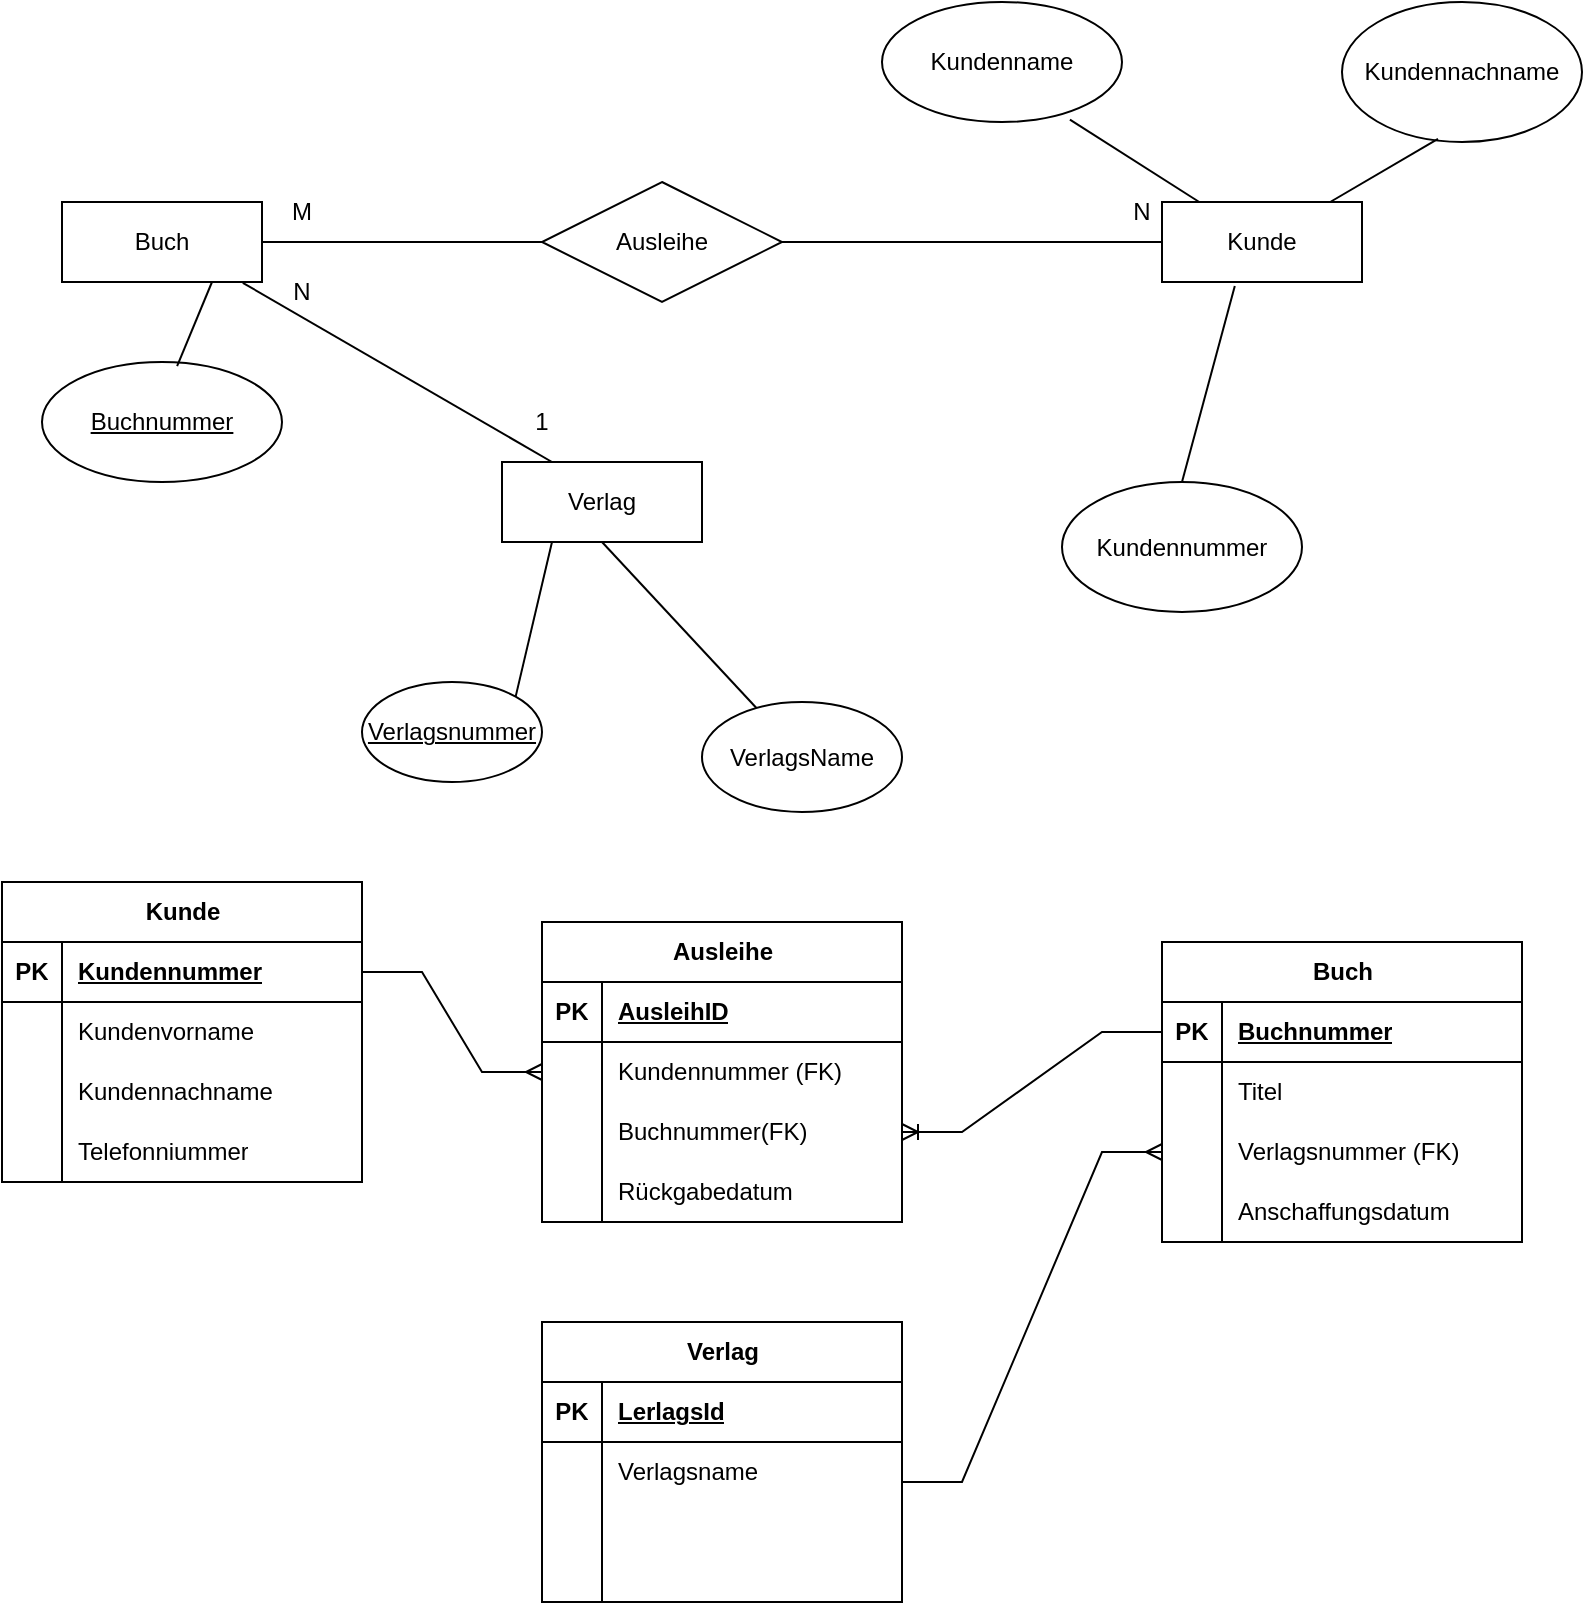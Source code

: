 <mxfile>
    <diagram name="Page-1" id="c5Hj4mkQBKy_YMUgUjqw">
        <mxGraphModel dx="762" dy="359" grid="1" gridSize="10" guides="1" tooltips="1" connect="1" arrows="1" fold="1" page="1" pageScale="1" pageWidth="827" pageHeight="1169" math="0" shadow="0">
            <root>
                <mxCell id="0"/>
                <mxCell id="1" parent="0"/>
                <mxCell id="nTpUFRvWUcpc2JaH6CjG-1" value="Buch" style="whiteSpace=wrap;html=1;align=center;" parent="1" vertex="1">
                    <mxGeometry x="50" y="130" width="100" height="40" as="geometry"/>
                </mxCell>
                <mxCell id="nTpUFRvWUcpc2JaH6CjG-2" value="Kunde" style="whiteSpace=wrap;html=1;align=center;" parent="1" vertex="1">
                    <mxGeometry x="600" y="130" width="100" height="40" as="geometry"/>
                </mxCell>
                <mxCell id="nTpUFRvWUcpc2JaH6CjG-3" value="Ausleihe" style="shape=rhombus;perimeter=rhombusPerimeter;whiteSpace=wrap;html=1;align=center;" parent="1" vertex="1">
                    <mxGeometry x="290" y="120" width="120" height="60" as="geometry"/>
                </mxCell>
                <mxCell id="nTpUFRvWUcpc2JaH6CjG-4" value="" style="endArrow=none;html=1;rounded=0;exitX=1;exitY=0.5;exitDx=0;exitDy=0;entryX=0;entryY=0.5;entryDx=0;entryDy=0;" parent="1" source="nTpUFRvWUcpc2JaH6CjG-1" target="nTpUFRvWUcpc2JaH6CjG-3" edge="1">
                    <mxGeometry width="50" height="50" relative="1" as="geometry">
                        <mxPoint x="390" y="350" as="sourcePoint"/>
                        <mxPoint x="440" y="300" as="targetPoint"/>
                    </mxGeometry>
                </mxCell>
                <mxCell id="nTpUFRvWUcpc2JaH6CjG-5" value="" style="endArrow=none;html=1;rounded=0;entryX=0;entryY=0.5;entryDx=0;entryDy=0;exitX=1;exitY=0.5;exitDx=0;exitDy=0;" parent="1" source="nTpUFRvWUcpc2JaH6CjG-3" target="nTpUFRvWUcpc2JaH6CjG-2" edge="1">
                    <mxGeometry width="50" height="50" relative="1" as="geometry">
                        <mxPoint x="390" y="350" as="sourcePoint"/>
                        <mxPoint x="440" y="300" as="targetPoint"/>
                    </mxGeometry>
                </mxCell>
                <mxCell id="nTpUFRvWUcpc2JaH6CjG-6" value="M" style="text;html=1;align=center;verticalAlign=middle;whiteSpace=wrap;rounded=0;" parent="1" vertex="1">
                    <mxGeometry x="140" y="120" width="60" height="30" as="geometry"/>
                </mxCell>
                <mxCell id="nTpUFRvWUcpc2JaH6CjG-7" value="N" style="text;html=1;align=center;verticalAlign=middle;whiteSpace=wrap;rounded=0;" parent="1" vertex="1">
                    <mxGeometry x="560" y="120" width="60" height="30" as="geometry"/>
                </mxCell>
                <mxCell id="nTpUFRvWUcpc2JaH6CjG-9" value="&lt;u&gt;Buchnummer&lt;/u&gt;" style="ellipse;whiteSpace=wrap;html=1;" parent="1" vertex="1">
                    <mxGeometry x="40" y="210" width="120" height="60" as="geometry"/>
                </mxCell>
                <mxCell id="nTpUFRvWUcpc2JaH6CjG-10" value="" style="endArrow=none;html=1;rounded=0;entryX=0.75;entryY=1;entryDx=0;entryDy=0;exitX=0.563;exitY=0.035;exitDx=0;exitDy=0;exitPerimeter=0;" parent="1" source="nTpUFRvWUcpc2JaH6CjG-9" target="nTpUFRvWUcpc2JaH6CjG-1" edge="1">
                    <mxGeometry width="50" height="50" relative="1" as="geometry">
                        <mxPoint x="390" y="350" as="sourcePoint"/>
                        <mxPoint x="440" y="300" as="targetPoint"/>
                    </mxGeometry>
                </mxCell>
                <mxCell id="nTpUFRvWUcpc2JaH6CjG-12" value="Verlag" style="rounded=0;whiteSpace=wrap;html=1;" parent="1" vertex="1">
                    <mxGeometry x="270" y="260" width="100" height="40" as="geometry"/>
                </mxCell>
                <mxCell id="nTpUFRvWUcpc2JaH6CjG-13" value="&lt;u&gt;Verlagsnummer&lt;/u&gt;" style="ellipse;whiteSpace=wrap;html=1;" parent="1" vertex="1">
                    <mxGeometry x="200" y="370" width="90" height="50" as="geometry"/>
                </mxCell>
                <mxCell id="nTpUFRvWUcpc2JaH6CjG-15" value="VerlagsName" style="ellipse;whiteSpace=wrap;html=1;" parent="1" vertex="1">
                    <mxGeometry x="370" y="380" width="100" height="55" as="geometry"/>
                </mxCell>
                <mxCell id="nTpUFRvWUcpc2JaH6CjG-16" value="" style="endArrow=none;html=1;rounded=0;entryX=0.25;entryY=1;entryDx=0;entryDy=0;exitX=1;exitY=0;exitDx=0;exitDy=0;" parent="1" source="nTpUFRvWUcpc2JaH6CjG-13" target="nTpUFRvWUcpc2JaH6CjG-12" edge="1">
                    <mxGeometry width="50" height="50" relative="1" as="geometry">
                        <mxPoint x="390" y="350" as="sourcePoint"/>
                        <mxPoint x="440" y="300" as="targetPoint"/>
                    </mxGeometry>
                </mxCell>
                <mxCell id="nTpUFRvWUcpc2JaH6CjG-17" value="" style="endArrow=none;html=1;rounded=0;entryX=0.5;entryY=1;entryDx=0;entryDy=0;" parent="1" source="nTpUFRvWUcpc2JaH6CjG-15" target="nTpUFRvWUcpc2JaH6CjG-12" edge="1">
                    <mxGeometry width="50" height="50" relative="1" as="geometry">
                        <mxPoint x="390" y="350" as="sourcePoint"/>
                        <mxPoint x="440" y="300" as="targetPoint"/>
                    </mxGeometry>
                </mxCell>
                <mxCell id="nTpUFRvWUcpc2JaH6CjG-18" value="" style="endArrow=none;html=1;rounded=0;entryX=0.904;entryY=1.01;entryDx=0;entryDy=0;entryPerimeter=0;exitX=0.25;exitY=0;exitDx=0;exitDy=0;" parent="1" source="nTpUFRvWUcpc2JaH6CjG-12" target="nTpUFRvWUcpc2JaH6CjG-1" edge="1">
                    <mxGeometry width="50" height="50" relative="1" as="geometry">
                        <mxPoint x="390" y="350" as="sourcePoint"/>
                        <mxPoint x="440" y="300" as="targetPoint"/>
                    </mxGeometry>
                </mxCell>
                <mxCell id="nTpUFRvWUcpc2JaH6CjG-19" value="N" style="text;html=1;align=center;verticalAlign=middle;whiteSpace=wrap;rounded=0;" parent="1" vertex="1">
                    <mxGeometry x="140" y="160" width="60" height="30" as="geometry"/>
                </mxCell>
                <mxCell id="nTpUFRvWUcpc2JaH6CjG-20" value="1" style="text;html=1;align=center;verticalAlign=middle;whiteSpace=wrap;rounded=0;" parent="1" vertex="1">
                    <mxGeometry x="260" y="225" width="60" height="30" as="geometry"/>
                </mxCell>
                <mxCell id="nTpUFRvWUcpc2JaH6CjG-21" value="Kundennummer" style="ellipse;whiteSpace=wrap;html=1;" parent="1" vertex="1">
                    <mxGeometry x="550" y="270" width="120" height="65" as="geometry"/>
                </mxCell>
                <mxCell id="nTpUFRvWUcpc2JaH6CjG-24" value="" style="endArrow=none;html=1;rounded=0;entryX=0.364;entryY=1.05;entryDx=0;entryDy=0;entryPerimeter=0;exitX=0.5;exitY=0;exitDx=0;exitDy=0;" parent="1" source="nTpUFRvWUcpc2JaH6CjG-21" target="nTpUFRvWUcpc2JaH6CjG-2" edge="1">
                    <mxGeometry width="50" height="50" relative="1" as="geometry">
                        <mxPoint x="390" y="350" as="sourcePoint"/>
                        <mxPoint x="440" y="300" as="targetPoint"/>
                    </mxGeometry>
                </mxCell>
                <mxCell id="nTpUFRvWUcpc2JaH6CjG-26" value="Kundenname" style="ellipse;whiteSpace=wrap;html=1;" parent="1" vertex="1">
                    <mxGeometry x="460" y="30" width="120" height="60" as="geometry"/>
                </mxCell>
                <mxCell id="nTpUFRvWUcpc2JaH6CjG-27" value="Kundennachname" style="ellipse;whiteSpace=wrap;html=1;" parent="1" vertex="1">
                    <mxGeometry x="690" y="30" width="120" height="70" as="geometry"/>
                </mxCell>
                <mxCell id="nTpUFRvWUcpc2JaH6CjG-28" value="" style="endArrow=none;html=1;rounded=0;entryX=0.783;entryY=0.98;entryDx=0;entryDy=0;entryPerimeter=0;" parent="1" source="nTpUFRvWUcpc2JaH6CjG-2" target="nTpUFRvWUcpc2JaH6CjG-26" edge="1">
                    <mxGeometry width="50" height="50" relative="1" as="geometry">
                        <mxPoint x="390" y="350" as="sourcePoint"/>
                        <mxPoint x="440" y="300" as="targetPoint"/>
                    </mxGeometry>
                </mxCell>
                <mxCell id="nTpUFRvWUcpc2JaH6CjG-29" value="" style="endArrow=none;html=1;rounded=0;entryX=0.4;entryY=0.977;entryDx=0;entryDy=0;entryPerimeter=0;" parent="1" source="nTpUFRvWUcpc2JaH6CjG-2" target="nTpUFRvWUcpc2JaH6CjG-27" edge="1">
                    <mxGeometry width="50" height="50" relative="1" as="geometry">
                        <mxPoint x="390" y="350" as="sourcePoint"/>
                        <mxPoint x="440" y="300" as="targetPoint"/>
                    </mxGeometry>
                </mxCell>
                <mxCell id="nTpUFRvWUcpc2JaH6CjG-30" value="Kunde" style="shape=table;startSize=30;container=1;collapsible=1;childLayout=tableLayout;fixedRows=1;rowLines=0;fontStyle=1;align=center;resizeLast=1;html=1;" parent="1" vertex="1">
                    <mxGeometry x="20" y="470" width="180" height="150" as="geometry"/>
                </mxCell>
                <mxCell id="nTpUFRvWUcpc2JaH6CjG-31" value="" style="shape=tableRow;horizontal=0;startSize=0;swimlaneHead=0;swimlaneBody=0;fillColor=none;collapsible=0;dropTarget=0;points=[[0,0.5],[1,0.5]];portConstraint=eastwest;top=0;left=0;right=0;bottom=1;" parent="nTpUFRvWUcpc2JaH6CjG-30" vertex="1">
                    <mxGeometry y="30" width="180" height="30" as="geometry"/>
                </mxCell>
                <mxCell id="nTpUFRvWUcpc2JaH6CjG-32" value="PK" style="shape=partialRectangle;connectable=0;fillColor=none;top=0;left=0;bottom=0;right=0;fontStyle=1;overflow=hidden;whiteSpace=wrap;html=1;" parent="nTpUFRvWUcpc2JaH6CjG-31" vertex="1">
                    <mxGeometry width="30" height="30" as="geometry">
                        <mxRectangle width="30" height="30" as="alternateBounds"/>
                    </mxGeometry>
                </mxCell>
                <mxCell id="nTpUFRvWUcpc2JaH6CjG-33" value="Kundennummer" style="shape=partialRectangle;connectable=0;fillColor=none;top=0;left=0;bottom=0;right=0;align=left;spacingLeft=6;fontStyle=5;overflow=hidden;whiteSpace=wrap;html=1;" parent="nTpUFRvWUcpc2JaH6CjG-31" vertex="1">
                    <mxGeometry x="30" width="150" height="30" as="geometry">
                        <mxRectangle width="150" height="30" as="alternateBounds"/>
                    </mxGeometry>
                </mxCell>
                <mxCell id="nTpUFRvWUcpc2JaH6CjG-34" value="" style="shape=tableRow;horizontal=0;startSize=0;swimlaneHead=0;swimlaneBody=0;fillColor=none;collapsible=0;dropTarget=0;points=[[0,0.5],[1,0.5]];portConstraint=eastwest;top=0;left=0;right=0;bottom=0;" parent="nTpUFRvWUcpc2JaH6CjG-30" vertex="1">
                    <mxGeometry y="60" width="180" height="30" as="geometry"/>
                </mxCell>
                <mxCell id="nTpUFRvWUcpc2JaH6CjG-35" value="" style="shape=partialRectangle;connectable=0;fillColor=none;top=0;left=0;bottom=0;right=0;editable=1;overflow=hidden;whiteSpace=wrap;html=1;" parent="nTpUFRvWUcpc2JaH6CjG-34" vertex="1">
                    <mxGeometry width="30" height="30" as="geometry">
                        <mxRectangle width="30" height="30" as="alternateBounds"/>
                    </mxGeometry>
                </mxCell>
                <mxCell id="nTpUFRvWUcpc2JaH6CjG-36" value="Kundenvorname" style="shape=partialRectangle;connectable=0;fillColor=none;top=0;left=0;bottom=0;right=0;align=left;spacingLeft=6;overflow=hidden;whiteSpace=wrap;html=1;" parent="nTpUFRvWUcpc2JaH6CjG-34" vertex="1">
                    <mxGeometry x="30" width="150" height="30" as="geometry">
                        <mxRectangle width="150" height="30" as="alternateBounds"/>
                    </mxGeometry>
                </mxCell>
                <mxCell id="nTpUFRvWUcpc2JaH6CjG-37" value="" style="shape=tableRow;horizontal=0;startSize=0;swimlaneHead=0;swimlaneBody=0;fillColor=none;collapsible=0;dropTarget=0;points=[[0,0.5],[1,0.5]];portConstraint=eastwest;top=0;left=0;right=0;bottom=0;" parent="nTpUFRvWUcpc2JaH6CjG-30" vertex="1">
                    <mxGeometry y="90" width="180" height="30" as="geometry"/>
                </mxCell>
                <mxCell id="nTpUFRvWUcpc2JaH6CjG-38" value="" style="shape=partialRectangle;connectable=0;fillColor=none;top=0;left=0;bottom=0;right=0;editable=1;overflow=hidden;whiteSpace=wrap;html=1;" parent="nTpUFRvWUcpc2JaH6CjG-37" vertex="1">
                    <mxGeometry width="30" height="30" as="geometry">
                        <mxRectangle width="30" height="30" as="alternateBounds"/>
                    </mxGeometry>
                </mxCell>
                <mxCell id="nTpUFRvWUcpc2JaH6CjG-39" value="Kundennachname" style="shape=partialRectangle;connectable=0;fillColor=none;top=0;left=0;bottom=0;right=0;align=left;spacingLeft=6;overflow=hidden;whiteSpace=wrap;html=1;" parent="nTpUFRvWUcpc2JaH6CjG-37" vertex="1">
                    <mxGeometry x="30" width="150" height="30" as="geometry">
                        <mxRectangle width="150" height="30" as="alternateBounds"/>
                    </mxGeometry>
                </mxCell>
                <mxCell id="nTpUFRvWUcpc2JaH6CjG-40" value="" style="shape=tableRow;horizontal=0;startSize=0;swimlaneHead=0;swimlaneBody=0;fillColor=none;collapsible=0;dropTarget=0;points=[[0,0.5],[1,0.5]];portConstraint=eastwest;top=0;left=0;right=0;bottom=0;" parent="nTpUFRvWUcpc2JaH6CjG-30" vertex="1">
                    <mxGeometry y="120" width="180" height="30" as="geometry"/>
                </mxCell>
                <mxCell id="nTpUFRvWUcpc2JaH6CjG-41" value="" style="shape=partialRectangle;connectable=0;fillColor=none;top=0;left=0;bottom=0;right=0;editable=1;overflow=hidden;whiteSpace=wrap;html=1;" parent="nTpUFRvWUcpc2JaH6CjG-40" vertex="1">
                    <mxGeometry width="30" height="30" as="geometry">
                        <mxRectangle width="30" height="30" as="alternateBounds"/>
                    </mxGeometry>
                </mxCell>
                <mxCell id="nTpUFRvWUcpc2JaH6CjG-42" value="Telefonniummer" style="shape=partialRectangle;connectable=0;fillColor=none;top=0;left=0;bottom=0;right=0;align=left;spacingLeft=6;overflow=hidden;whiteSpace=wrap;html=1;" parent="nTpUFRvWUcpc2JaH6CjG-40" vertex="1">
                    <mxGeometry x="30" width="150" height="30" as="geometry">
                        <mxRectangle width="150" height="30" as="alternateBounds"/>
                    </mxGeometry>
                </mxCell>
                <mxCell id="nTpUFRvWUcpc2JaH6CjG-56" value="Ausleihe" style="shape=table;startSize=30;container=1;collapsible=1;childLayout=tableLayout;fixedRows=1;rowLines=0;fontStyle=1;align=center;resizeLast=1;html=1;" parent="1" vertex="1">
                    <mxGeometry x="290" y="490" width="180" height="150" as="geometry"/>
                </mxCell>
                <mxCell id="nTpUFRvWUcpc2JaH6CjG-57" value="" style="shape=tableRow;horizontal=0;startSize=0;swimlaneHead=0;swimlaneBody=0;fillColor=none;collapsible=0;dropTarget=0;points=[[0,0.5],[1,0.5]];portConstraint=eastwest;top=0;left=0;right=0;bottom=1;" parent="nTpUFRvWUcpc2JaH6CjG-56" vertex="1">
                    <mxGeometry y="30" width="180" height="30" as="geometry"/>
                </mxCell>
                <mxCell id="nTpUFRvWUcpc2JaH6CjG-58" value="PK" style="shape=partialRectangle;connectable=0;fillColor=none;top=0;left=0;bottom=0;right=0;fontStyle=1;overflow=hidden;whiteSpace=wrap;html=1;" parent="nTpUFRvWUcpc2JaH6CjG-57" vertex="1">
                    <mxGeometry width="30" height="30" as="geometry">
                        <mxRectangle width="30" height="30" as="alternateBounds"/>
                    </mxGeometry>
                </mxCell>
                <mxCell id="nTpUFRvWUcpc2JaH6CjG-59" value="AusleihID" style="shape=partialRectangle;connectable=0;fillColor=none;top=0;left=0;bottom=0;right=0;align=left;spacingLeft=6;fontStyle=5;overflow=hidden;whiteSpace=wrap;html=1;" parent="nTpUFRvWUcpc2JaH6CjG-57" vertex="1">
                    <mxGeometry x="30" width="150" height="30" as="geometry">
                        <mxRectangle width="150" height="30" as="alternateBounds"/>
                    </mxGeometry>
                </mxCell>
                <mxCell id="nTpUFRvWUcpc2JaH6CjG-60" value="" style="shape=tableRow;horizontal=0;startSize=0;swimlaneHead=0;swimlaneBody=0;fillColor=none;collapsible=0;dropTarget=0;points=[[0,0.5],[1,0.5]];portConstraint=eastwest;top=0;left=0;right=0;bottom=0;" parent="nTpUFRvWUcpc2JaH6CjG-56" vertex="1">
                    <mxGeometry y="60" width="180" height="30" as="geometry"/>
                </mxCell>
                <mxCell id="nTpUFRvWUcpc2JaH6CjG-61" value="" style="shape=partialRectangle;connectable=0;fillColor=none;top=0;left=0;bottom=0;right=0;editable=1;overflow=hidden;whiteSpace=wrap;html=1;" parent="nTpUFRvWUcpc2JaH6CjG-60" vertex="1">
                    <mxGeometry width="30" height="30" as="geometry">
                        <mxRectangle width="30" height="30" as="alternateBounds"/>
                    </mxGeometry>
                </mxCell>
                <mxCell id="nTpUFRvWUcpc2JaH6CjG-62" value="Kundennummer (FK)" style="shape=partialRectangle;connectable=0;fillColor=none;top=0;left=0;bottom=0;right=0;align=left;spacingLeft=6;overflow=hidden;whiteSpace=wrap;html=1;" parent="nTpUFRvWUcpc2JaH6CjG-60" vertex="1">
                    <mxGeometry x="30" width="150" height="30" as="geometry">
                        <mxRectangle width="150" height="30" as="alternateBounds"/>
                    </mxGeometry>
                </mxCell>
                <mxCell id="nTpUFRvWUcpc2JaH6CjG-63" value="" style="shape=tableRow;horizontal=0;startSize=0;swimlaneHead=0;swimlaneBody=0;fillColor=none;collapsible=0;dropTarget=0;points=[[0,0.5],[1,0.5]];portConstraint=eastwest;top=0;left=0;right=0;bottom=0;" parent="nTpUFRvWUcpc2JaH6CjG-56" vertex="1">
                    <mxGeometry y="90" width="180" height="30" as="geometry"/>
                </mxCell>
                <mxCell id="nTpUFRvWUcpc2JaH6CjG-64" value="" style="shape=partialRectangle;connectable=0;fillColor=none;top=0;left=0;bottom=0;right=0;editable=1;overflow=hidden;whiteSpace=wrap;html=1;" parent="nTpUFRvWUcpc2JaH6CjG-63" vertex="1">
                    <mxGeometry width="30" height="30" as="geometry">
                        <mxRectangle width="30" height="30" as="alternateBounds"/>
                    </mxGeometry>
                </mxCell>
                <mxCell id="nTpUFRvWUcpc2JaH6CjG-65" value="Buchnummer(FK)" style="shape=partialRectangle;connectable=0;fillColor=none;top=0;left=0;bottom=0;right=0;align=left;spacingLeft=6;overflow=hidden;whiteSpace=wrap;html=1;" parent="nTpUFRvWUcpc2JaH6CjG-63" vertex="1">
                    <mxGeometry x="30" width="150" height="30" as="geometry">
                        <mxRectangle width="150" height="30" as="alternateBounds"/>
                    </mxGeometry>
                </mxCell>
                <mxCell id="nTpUFRvWUcpc2JaH6CjG-66" value="" style="shape=tableRow;horizontal=0;startSize=0;swimlaneHead=0;swimlaneBody=0;fillColor=none;collapsible=0;dropTarget=0;points=[[0,0.5],[1,0.5]];portConstraint=eastwest;top=0;left=0;right=0;bottom=0;" parent="nTpUFRvWUcpc2JaH6CjG-56" vertex="1">
                    <mxGeometry y="120" width="180" height="30" as="geometry"/>
                </mxCell>
                <mxCell id="nTpUFRvWUcpc2JaH6CjG-67" value="" style="shape=partialRectangle;connectable=0;fillColor=none;top=0;left=0;bottom=0;right=0;editable=1;overflow=hidden;whiteSpace=wrap;html=1;" parent="nTpUFRvWUcpc2JaH6CjG-66" vertex="1">
                    <mxGeometry width="30" height="30" as="geometry">
                        <mxRectangle width="30" height="30" as="alternateBounds"/>
                    </mxGeometry>
                </mxCell>
                <mxCell id="nTpUFRvWUcpc2JaH6CjG-68" value="Rückgabedatum" style="shape=partialRectangle;connectable=0;fillColor=none;top=0;left=0;bottom=0;right=0;align=left;spacingLeft=6;overflow=hidden;whiteSpace=wrap;html=1;" parent="nTpUFRvWUcpc2JaH6CjG-66" vertex="1">
                    <mxGeometry x="30" width="150" height="30" as="geometry">
                        <mxRectangle width="150" height="30" as="alternateBounds"/>
                    </mxGeometry>
                </mxCell>
                <mxCell id="nTpUFRvWUcpc2JaH6CjG-69" value="Buch" style="shape=table;startSize=30;container=1;collapsible=1;childLayout=tableLayout;fixedRows=1;rowLines=0;fontStyle=1;align=center;resizeLast=1;html=1;" parent="1" vertex="1">
                    <mxGeometry x="600" y="500" width="180" height="150" as="geometry"/>
                </mxCell>
                <mxCell id="nTpUFRvWUcpc2JaH6CjG-70" value="" style="shape=tableRow;horizontal=0;startSize=0;swimlaneHead=0;swimlaneBody=0;fillColor=none;collapsible=0;dropTarget=0;points=[[0,0.5],[1,0.5]];portConstraint=eastwest;top=0;left=0;right=0;bottom=1;" parent="nTpUFRvWUcpc2JaH6CjG-69" vertex="1">
                    <mxGeometry y="30" width="180" height="30" as="geometry"/>
                </mxCell>
                <mxCell id="nTpUFRvWUcpc2JaH6CjG-71" value="PK" style="shape=partialRectangle;connectable=0;fillColor=none;top=0;left=0;bottom=0;right=0;fontStyle=1;overflow=hidden;whiteSpace=wrap;html=1;" parent="nTpUFRvWUcpc2JaH6CjG-70" vertex="1">
                    <mxGeometry width="30" height="30" as="geometry">
                        <mxRectangle width="30" height="30" as="alternateBounds"/>
                    </mxGeometry>
                </mxCell>
                <mxCell id="nTpUFRvWUcpc2JaH6CjG-72" value="Buchnummer" style="shape=partialRectangle;connectable=0;fillColor=none;top=0;left=0;bottom=0;right=0;align=left;spacingLeft=6;fontStyle=5;overflow=hidden;whiteSpace=wrap;html=1;" parent="nTpUFRvWUcpc2JaH6CjG-70" vertex="1">
                    <mxGeometry x="30" width="150" height="30" as="geometry">
                        <mxRectangle width="150" height="30" as="alternateBounds"/>
                    </mxGeometry>
                </mxCell>
                <mxCell id="nTpUFRvWUcpc2JaH6CjG-73" value="" style="shape=tableRow;horizontal=0;startSize=0;swimlaneHead=0;swimlaneBody=0;fillColor=none;collapsible=0;dropTarget=0;points=[[0,0.5],[1,0.5]];portConstraint=eastwest;top=0;left=0;right=0;bottom=0;" parent="nTpUFRvWUcpc2JaH6CjG-69" vertex="1">
                    <mxGeometry y="60" width="180" height="30" as="geometry"/>
                </mxCell>
                <mxCell id="nTpUFRvWUcpc2JaH6CjG-74" value="" style="shape=partialRectangle;connectable=0;fillColor=none;top=0;left=0;bottom=0;right=0;editable=1;overflow=hidden;whiteSpace=wrap;html=1;" parent="nTpUFRvWUcpc2JaH6CjG-73" vertex="1">
                    <mxGeometry width="30" height="30" as="geometry">
                        <mxRectangle width="30" height="30" as="alternateBounds"/>
                    </mxGeometry>
                </mxCell>
                <mxCell id="nTpUFRvWUcpc2JaH6CjG-75" value="Titel" style="shape=partialRectangle;connectable=0;fillColor=none;top=0;left=0;bottom=0;right=0;align=left;spacingLeft=6;overflow=hidden;whiteSpace=wrap;html=1;" parent="nTpUFRvWUcpc2JaH6CjG-73" vertex="1">
                    <mxGeometry x="30" width="150" height="30" as="geometry">
                        <mxRectangle width="150" height="30" as="alternateBounds"/>
                    </mxGeometry>
                </mxCell>
                <mxCell id="nTpUFRvWUcpc2JaH6CjG-76" value="" style="shape=tableRow;horizontal=0;startSize=0;swimlaneHead=0;swimlaneBody=0;fillColor=none;collapsible=0;dropTarget=0;points=[[0,0.5],[1,0.5]];portConstraint=eastwest;top=0;left=0;right=0;bottom=0;" parent="nTpUFRvWUcpc2JaH6CjG-69" vertex="1">
                    <mxGeometry y="90" width="180" height="30" as="geometry"/>
                </mxCell>
                <mxCell id="nTpUFRvWUcpc2JaH6CjG-77" value="" style="shape=partialRectangle;connectable=0;fillColor=none;top=0;left=0;bottom=0;right=0;editable=1;overflow=hidden;whiteSpace=wrap;html=1;" parent="nTpUFRvWUcpc2JaH6CjG-76" vertex="1">
                    <mxGeometry width="30" height="30" as="geometry">
                        <mxRectangle width="30" height="30" as="alternateBounds"/>
                    </mxGeometry>
                </mxCell>
                <mxCell id="nTpUFRvWUcpc2JaH6CjG-78" value="Verlagsnummer (FK)" style="shape=partialRectangle;connectable=0;fillColor=none;top=0;left=0;bottom=0;right=0;align=left;spacingLeft=6;overflow=hidden;whiteSpace=wrap;html=1;" parent="nTpUFRvWUcpc2JaH6CjG-76" vertex="1">
                    <mxGeometry x="30" width="150" height="30" as="geometry">
                        <mxRectangle width="150" height="30" as="alternateBounds"/>
                    </mxGeometry>
                </mxCell>
                <mxCell id="nTpUFRvWUcpc2JaH6CjG-79" value="" style="shape=tableRow;horizontal=0;startSize=0;swimlaneHead=0;swimlaneBody=0;fillColor=none;collapsible=0;dropTarget=0;points=[[0,0.5],[1,0.5]];portConstraint=eastwest;top=0;left=0;right=0;bottom=0;" parent="nTpUFRvWUcpc2JaH6CjG-69" vertex="1">
                    <mxGeometry y="120" width="180" height="30" as="geometry"/>
                </mxCell>
                <mxCell id="nTpUFRvWUcpc2JaH6CjG-80" value="" style="shape=partialRectangle;connectable=0;fillColor=none;top=0;left=0;bottom=0;right=0;editable=1;overflow=hidden;whiteSpace=wrap;html=1;" parent="nTpUFRvWUcpc2JaH6CjG-79" vertex="1">
                    <mxGeometry width="30" height="30" as="geometry">
                        <mxRectangle width="30" height="30" as="alternateBounds"/>
                    </mxGeometry>
                </mxCell>
                <mxCell id="nTpUFRvWUcpc2JaH6CjG-81" value="Anschaffungsdatum" style="shape=partialRectangle;connectable=0;fillColor=none;top=0;left=0;bottom=0;right=0;align=left;spacingLeft=6;overflow=hidden;whiteSpace=wrap;html=1;" parent="nTpUFRvWUcpc2JaH6CjG-79" vertex="1">
                    <mxGeometry x="30" width="150" height="30" as="geometry">
                        <mxRectangle width="150" height="30" as="alternateBounds"/>
                    </mxGeometry>
                </mxCell>
                <mxCell id="nTpUFRvWUcpc2JaH6CjG-82" value="" style="edgeStyle=entityRelationEdgeStyle;fontSize=12;html=1;endArrow=ERmany;rounded=0;entryX=0;entryY=0.5;entryDx=0;entryDy=0;exitX=1;exitY=0.5;exitDx=0;exitDy=0;" parent="1" source="nTpUFRvWUcpc2JaH6CjG-31" target="nTpUFRvWUcpc2JaH6CjG-60" edge="1">
                    <mxGeometry width="100" height="100" relative="1" as="geometry">
                        <mxPoint x="410" y="550" as="sourcePoint"/>
                        <mxPoint x="510" y="450" as="targetPoint"/>
                    </mxGeometry>
                </mxCell>
                <mxCell id="nTpUFRvWUcpc2JaH6CjG-83" value="" style="edgeStyle=entityRelationEdgeStyle;fontSize=12;html=1;endArrow=ERoneToMany;rounded=0;entryX=1;entryY=0.5;entryDx=0;entryDy=0;exitX=0;exitY=0.5;exitDx=0;exitDy=0;" parent="1" source="nTpUFRvWUcpc2JaH6CjG-70" target="nTpUFRvWUcpc2JaH6CjG-63" edge="1">
                    <mxGeometry width="100" height="100" relative="1" as="geometry">
                        <mxPoint x="410" y="550" as="sourcePoint"/>
                        <mxPoint x="510" y="450" as="targetPoint"/>
                    </mxGeometry>
                </mxCell>
                <mxCell id="nTpUFRvWUcpc2JaH6CjG-84" value="Verlag" style="shape=table;startSize=30;container=1;collapsible=1;childLayout=tableLayout;fixedRows=1;rowLines=0;fontStyle=1;align=center;resizeLast=1;html=1;" parent="1" vertex="1">
                    <mxGeometry x="290" y="690" width="180" height="140" as="geometry"/>
                </mxCell>
                <mxCell id="nTpUFRvWUcpc2JaH6CjG-85" value="" style="shape=tableRow;horizontal=0;startSize=0;swimlaneHead=0;swimlaneBody=0;fillColor=none;collapsible=0;dropTarget=0;points=[[0,0.5],[1,0.5]];portConstraint=eastwest;top=0;left=0;right=0;bottom=1;" parent="nTpUFRvWUcpc2JaH6CjG-84" vertex="1">
                    <mxGeometry y="30" width="180" height="30" as="geometry"/>
                </mxCell>
                <mxCell id="nTpUFRvWUcpc2JaH6CjG-86" value="PK" style="shape=partialRectangle;connectable=0;fillColor=none;top=0;left=0;bottom=0;right=0;fontStyle=1;overflow=hidden;whiteSpace=wrap;html=1;" parent="nTpUFRvWUcpc2JaH6CjG-85" vertex="1">
                    <mxGeometry width="30" height="30" as="geometry">
                        <mxRectangle width="30" height="30" as="alternateBounds"/>
                    </mxGeometry>
                </mxCell>
                <mxCell id="nTpUFRvWUcpc2JaH6CjG-87" value="LerlagsId" style="shape=partialRectangle;connectable=0;fillColor=none;top=0;left=0;bottom=0;right=0;align=left;spacingLeft=6;fontStyle=5;overflow=hidden;whiteSpace=wrap;html=1;" parent="nTpUFRvWUcpc2JaH6CjG-85" vertex="1">
                    <mxGeometry x="30" width="150" height="30" as="geometry">
                        <mxRectangle width="150" height="30" as="alternateBounds"/>
                    </mxGeometry>
                </mxCell>
                <mxCell id="nTpUFRvWUcpc2JaH6CjG-88" value="" style="shape=tableRow;horizontal=0;startSize=0;swimlaneHead=0;swimlaneBody=0;fillColor=none;collapsible=0;dropTarget=0;points=[[0,0.5],[1,0.5]];portConstraint=eastwest;top=0;left=0;right=0;bottom=0;" parent="nTpUFRvWUcpc2JaH6CjG-84" vertex="1">
                    <mxGeometry y="60" width="180" height="30" as="geometry"/>
                </mxCell>
                <mxCell id="nTpUFRvWUcpc2JaH6CjG-89" value="" style="shape=partialRectangle;connectable=0;fillColor=none;top=0;left=0;bottom=0;right=0;editable=1;overflow=hidden;whiteSpace=wrap;html=1;" parent="nTpUFRvWUcpc2JaH6CjG-88" vertex="1">
                    <mxGeometry width="30" height="30" as="geometry">
                        <mxRectangle width="30" height="30" as="alternateBounds"/>
                    </mxGeometry>
                </mxCell>
                <mxCell id="nTpUFRvWUcpc2JaH6CjG-90" value="Verlagsname" style="shape=partialRectangle;connectable=0;fillColor=none;top=0;left=0;bottom=0;right=0;align=left;spacingLeft=6;overflow=hidden;whiteSpace=wrap;html=1;" parent="nTpUFRvWUcpc2JaH6CjG-88" vertex="1">
                    <mxGeometry x="30" width="150" height="30" as="geometry">
                        <mxRectangle width="150" height="30" as="alternateBounds"/>
                    </mxGeometry>
                </mxCell>
                <mxCell id="nTpUFRvWUcpc2JaH6CjG-91" value="" style="shape=tableRow;horizontal=0;startSize=0;swimlaneHead=0;swimlaneBody=0;fillColor=none;collapsible=0;dropTarget=0;points=[[0,0.5],[1,0.5]];portConstraint=eastwest;top=0;left=0;right=0;bottom=0;" parent="nTpUFRvWUcpc2JaH6CjG-84" vertex="1">
                    <mxGeometry y="90" width="180" height="30" as="geometry"/>
                </mxCell>
                <mxCell id="nTpUFRvWUcpc2JaH6CjG-92" value="" style="shape=partialRectangle;connectable=0;fillColor=none;top=0;left=0;bottom=0;right=0;editable=1;overflow=hidden;whiteSpace=wrap;html=1;" parent="nTpUFRvWUcpc2JaH6CjG-91" vertex="1">
                    <mxGeometry width="30" height="30" as="geometry">
                        <mxRectangle width="30" height="30" as="alternateBounds"/>
                    </mxGeometry>
                </mxCell>
                <mxCell id="nTpUFRvWUcpc2JaH6CjG-93" value="" style="shape=partialRectangle;connectable=0;fillColor=none;top=0;left=0;bottom=0;right=0;align=left;spacingLeft=6;overflow=hidden;whiteSpace=wrap;html=1;" parent="nTpUFRvWUcpc2JaH6CjG-91" vertex="1">
                    <mxGeometry x="30" width="150" height="30" as="geometry">
                        <mxRectangle width="150" height="30" as="alternateBounds"/>
                    </mxGeometry>
                </mxCell>
                <mxCell id="nTpUFRvWUcpc2JaH6CjG-94" value="" style="shape=tableRow;horizontal=0;startSize=0;swimlaneHead=0;swimlaneBody=0;fillColor=none;collapsible=0;dropTarget=0;points=[[0,0.5],[1,0.5]];portConstraint=eastwest;top=0;left=0;right=0;bottom=0;" parent="nTpUFRvWUcpc2JaH6CjG-84" vertex="1">
                    <mxGeometry y="120" width="180" height="20" as="geometry"/>
                </mxCell>
                <mxCell id="nTpUFRvWUcpc2JaH6CjG-95" value="" style="shape=partialRectangle;connectable=0;fillColor=none;top=0;left=0;bottom=0;right=0;editable=1;overflow=hidden;whiteSpace=wrap;html=1;" parent="nTpUFRvWUcpc2JaH6CjG-94" vertex="1">
                    <mxGeometry width="30" height="20" as="geometry">
                        <mxRectangle width="30" height="20" as="alternateBounds"/>
                    </mxGeometry>
                </mxCell>
                <mxCell id="nTpUFRvWUcpc2JaH6CjG-96" value="" style="shape=partialRectangle;connectable=0;fillColor=none;top=0;left=0;bottom=0;right=0;align=left;spacingLeft=6;overflow=hidden;whiteSpace=wrap;html=1;" parent="nTpUFRvWUcpc2JaH6CjG-94" vertex="1">
                    <mxGeometry x="30" width="150" height="20" as="geometry">
                        <mxRectangle width="150" height="20" as="alternateBounds"/>
                    </mxGeometry>
                </mxCell>
                <mxCell id="nTpUFRvWUcpc2JaH6CjG-98" value="" style="edgeStyle=entityRelationEdgeStyle;fontSize=12;html=1;endArrow=ERmany;rounded=0;entryX=0;entryY=0.5;entryDx=0;entryDy=0;" parent="1" target="nTpUFRvWUcpc2JaH6CjG-76" edge="1">
                    <mxGeometry width="100" height="100" relative="1" as="geometry">
                        <mxPoint x="470" y="770" as="sourcePoint"/>
                        <mxPoint x="570" y="670" as="targetPoint"/>
                    </mxGeometry>
                </mxCell>
            </root>
        </mxGraphModel>
    </diagram>
</mxfile>